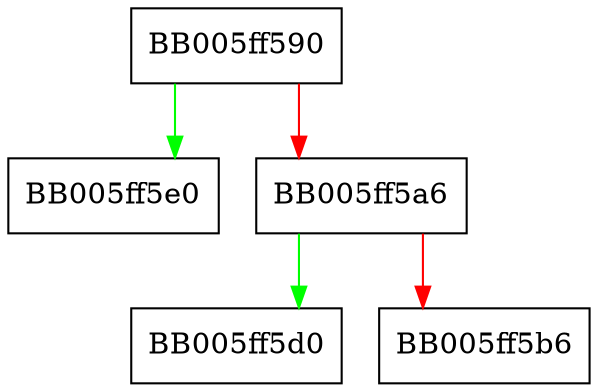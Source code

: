 digraph OSSL_PROVIDER_get0_default_search_path {
  node [shape="box"];
  graph [splines=ortho];
  BB005ff590 -> BB005ff5e0 [color="green"];
  BB005ff590 -> BB005ff5a6 [color="red"];
  BB005ff5a6 -> BB005ff5d0 [color="green"];
  BB005ff5a6 -> BB005ff5b6 [color="red"];
}